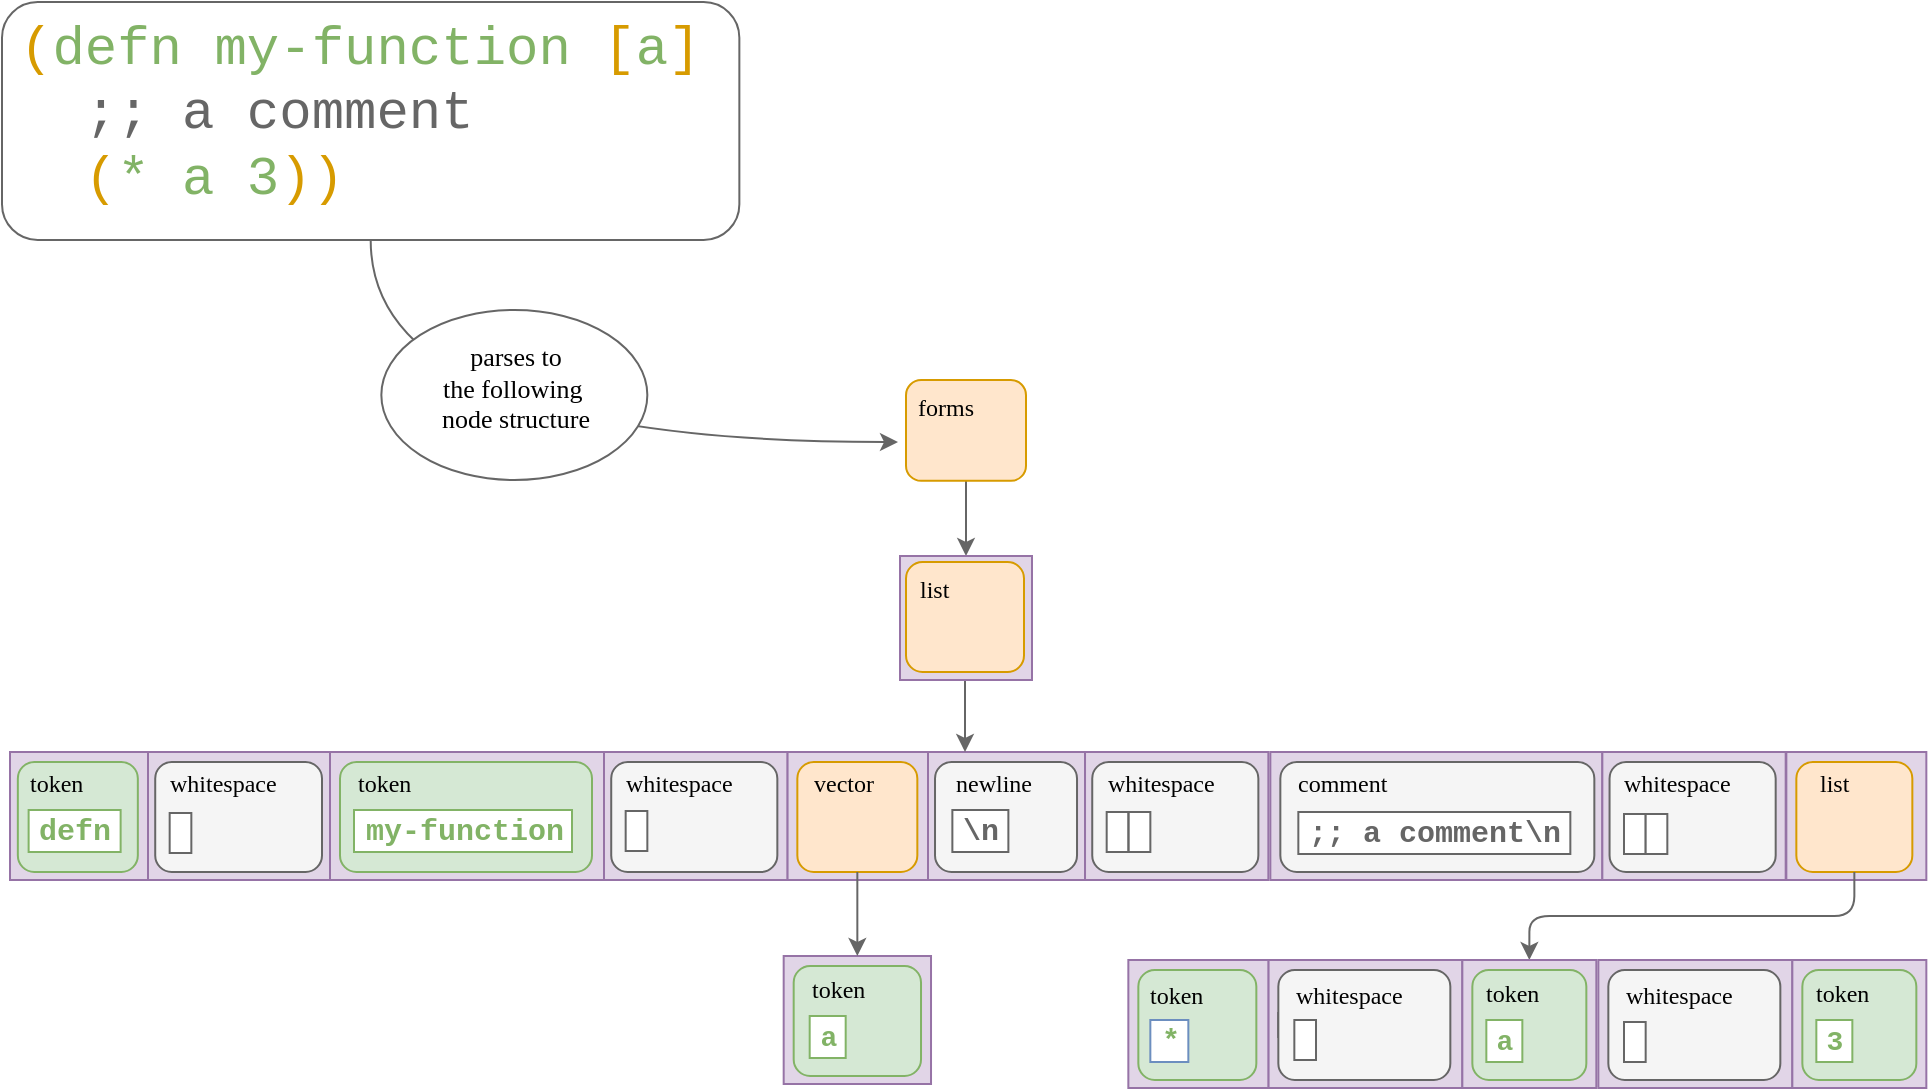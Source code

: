 <mxfile version="14.1.8" type="device"><diagram id="Xrp5WR5JkMQ6Fed5LSRj" name="Page-1"><mxGraphModel dx="1892" dy="1789" grid="0" gridSize="10" guides="1" tooltips="1" connect="1" arrows="1" fold="1" page="0" pageScale="1" pageWidth="850" pageHeight="1100" math="0" shadow="0"><root><mxCell id="0"/><mxCell id="1" parent="0"/><mxCell id="7rm3kaJCgwuNwQrvqeQH-213" value="" style="endArrow=classic;html=1;fontFamily=Courier New;fontSize=12;strokeColor=#666666;exitX=0.5;exitY=1;exitDx=0;exitDy=0;edgeStyle=orthogonalEdgeStyle;curved=1;fillColor=#f5f5f5;" parent="1" source="7rm3kaJCgwuNwQrvqeQH-216" edge="1"><mxGeometry width="50" height="50" relative="1" as="geometry"><mxPoint x="-499.33" y="-470" as="sourcePoint"/><mxPoint x="-146" y="-369" as="targetPoint"/><Array as="points"><mxPoint x="-410" y="-369"/></Array></mxGeometry></mxCell><mxCell id="7rm3kaJCgwuNwQrvqeQH-216" value="" style="rounded=1;whiteSpace=wrap;html=1;comic=0;fontFamily=Courier New;fontSize=12;align=left;glass=0;strokeColor=#666666;" parent="1" vertex="1"><mxGeometry x="-594" y="-589" width="368.68" height="119" as="geometry"/></mxCell><mxCell id="7rm3kaJCgwuNwQrvqeQH-124" value="[" style="rounded=0;whiteSpace=wrap;html=1;comic=0;strokeColor=#9673a6;fillColor=#e1d5e7;align=left;fontSize=14;fontFamily=Courier New;" parent="1" vertex="1"><mxGeometry x="39.17" y="-110" width="97" height="64" as="geometry"/></mxCell><mxCell id="7rm3kaJCgwuNwQrvqeQH-112" value="" style="rounded=0;whiteSpace=wrap;html=1;comic=0;strokeColor=#9673a6;fillColor=#e1d5e7;align=left;fontSize=14;fontFamily=Courier New;" parent="1" vertex="1"><mxGeometry x="-132.49" y="-214" width="80" height="64" as="geometry"/></mxCell><mxCell id="7rm3kaJCgwuNwQrvqeQH-20" value="" style="endArrow=classic;html=1;entryX=0.5;entryY=0;entryDx=0;entryDy=0;exitX=0.5;exitY=1;exitDx=0;exitDy=0;fontSize=14;fontFamily=Courier New;fillColor=#f5f5f5;strokeColor=#666666;" parent="1" source="7rm3kaJCgwuNwQrvqeQH-69" target="7rm3kaJCgwuNwQrvqeQH-62" edge="1"><mxGeometry width="50" height="50" relative="1" as="geometry"><mxPoint x="621" y="-184" as="sourcePoint"/><mxPoint x="661" y="-184" as="targetPoint"/></mxGeometry></mxCell><mxCell id="7rm3kaJCgwuNwQrvqeQH-90" value="" style="rounded=0;whiteSpace=wrap;html=1;comic=0;strokeColor=#9673a6;fillColor=#e1d5e7;align=left;fontSize=14;fontFamily=Courier New;" parent="1" vertex="1"><mxGeometry x="-201.33" y="-214" width="70.33" height="64" as="geometry"/></mxCell><mxCell id="7rm3kaJCgwuNwQrvqeQH-91" value="&lt;div style=&quot;font-size: 14px&quot;&gt;&lt;br&gt;&lt;/div&gt;" style="rounded=1;whiteSpace=wrap;html=1;verticalAlign=top;align=left;fontSize=14;fontFamily=Courier New;fillColor=#ffe6cc;strokeColor=#d79b00;" parent="1" vertex="1"><mxGeometry x="-196.33" y="-209" width="60" height="55" as="geometry"/></mxCell><mxCell id="7rm3kaJCgwuNwQrvqeQH-92" value="&lt;font face=&quot;Verdana&quot; style=&quot;font-size: 12px&quot;&gt;vector&lt;/font&gt;" style="text;html=1;strokeColor=none;fillColor=none;align=left;verticalAlign=middle;whiteSpace=wrap;rounded=0;comic=0;fontFamily=Courier New;fontSize=14;spacingTop=9;" parent="1" vertex="1"><mxGeometry x="-190.33" y="-213" width="44.67" height="20" as="geometry"/></mxCell><mxCell id="7rm3kaJCgwuNwQrvqeQH-93" value="" style="rounded=0;whiteSpace=wrap;html=1;comic=0;strokeColor=#9673a6;fillColor=#e1d5e7;align=left;fontSize=14;fontFamily=Courier New;" parent="1" vertex="1"><mxGeometry x="298.17" y="-214" width="70" height="64" as="geometry"/></mxCell><mxCell id="7rm3kaJCgwuNwQrvqeQH-94" value="&lt;div style=&quot;font-size: 14px&quot;&gt;&lt;br&gt;&lt;/div&gt;" style="rounded=1;whiteSpace=wrap;html=1;verticalAlign=top;align=left;fontSize=14;fontFamily=Courier New;fillColor=#ffe6cc;strokeColor=#d79b00;" parent="1" vertex="1"><mxGeometry x="303.17" y="-209" width="58" height="55" as="geometry"/></mxCell><mxCell id="7rm3kaJCgwuNwQrvqeQH-95" value="&lt;font face=&quot;Verdana&quot; style=&quot;font-size: 12px&quot;&gt;list&lt;/font&gt;" style="text;html=1;strokeColor=none;fillColor=none;align=left;verticalAlign=middle;whiteSpace=wrap;rounded=0;comic=0;fontFamily=Courier New;fontSize=14;spacingTop=9;" parent="1" vertex="1"><mxGeometry x="313.17" y="-213" width="32" height="20" as="geometry"/></mxCell><mxCell id="7rm3kaJCgwuNwQrvqeQH-113" value="&lt;div style=&quot;font-size: 14px&quot;&gt;&lt;br&gt;&lt;/div&gt;" style="rounded=1;whiteSpace=wrap;html=1;verticalAlign=top;align=left;fontSize=14;fontFamily=Courier New;fillColor=#f5f5f5;strokeColor=#666666;fontColor=#333333;" parent="1" vertex="1"><mxGeometry x="-127.49" y="-209" width="71" height="55" as="geometry"/></mxCell><mxCell id="7rm3kaJCgwuNwQrvqeQH-115" value="&lt;font face=&quot;Verdana&quot; style=&quot;font-size: 12px&quot;&gt;newline&lt;/font&gt;" style="text;html=1;strokeColor=none;fillColor=none;align=left;verticalAlign=middle;whiteSpace=wrap;rounded=0;comic=0;fontFamily=Courier New;fontSize=14;spacingTop=9;" parent="1" vertex="1"><mxGeometry x="-119.49" y="-213" width="49.66" height="20" as="geometry"/></mxCell><mxCell id="7rm3kaJCgwuNwQrvqeQH-111" value="" style="group" parent="1" vertex="1" connectable="0"><mxGeometry x="-134.49" y="-210" width="57" height="50" as="geometry"/></mxCell><mxCell id="7rm3kaJCgwuNwQrvqeQH-114" value="&lt;font style=&quot;font-size: 15px&quot; color=&quot;#666666&quot;&gt;&lt;b&gt;\n&lt;/b&gt;&lt;/font&gt;" style="text;html=1;align=center;verticalAlign=middle;resizable=0;points=[];autosize=1;spacing=0;margin=0;comic=0;fontSize=14;fontFamily=Courier New;fillColor=#FFFFFF;strokeColor=#666666;" parent="7rm3kaJCgwuNwQrvqeQH-111" vertex="1"><mxGeometry x="15.675" y="25" width="28" height="21" as="geometry"/></mxCell><mxCell id="7rm3kaJCgwuNwQrvqeQH-123" value="&lt;div style=&quot;font-size: 14px&quot;&gt;&lt;br&gt;&lt;/div&gt;" style="rounded=1;whiteSpace=wrap;html=1;verticalAlign=top;align=left;fontSize=14;fontFamily=Courier New;fillColor=#f5f5f5;strokeColor=#666666;fontColor=#333333;" parent="1" vertex="1"><mxGeometry x="44.17" y="-105" width="86" height="55" as="geometry"/></mxCell><mxCell id="7rm3kaJCgwuNwQrvqeQH-127" value="&lt;font face=&quot;Verdana&quot; style=&quot;font-size: 12px&quot;&gt;whitespace&lt;/font&gt;" style="text;html=1;strokeColor=none;fillColor=none;align=left;verticalAlign=middle;whiteSpace=wrap;rounded=0;comic=0;fontFamily=Courier New;fontSize=14;spacingTop=9;" parent="1" vertex="1"><mxGeometry x="51.17" y="-107" width="84" height="20" as="geometry"/></mxCell><mxCell id="7rm3kaJCgwuNwQrvqeQH-153" value="" style="endArrow=classic;html=1;fontFamily=Courier New;fontSize=14;exitX=0.5;exitY=1;exitDx=0;exitDy=0;edgeStyle=orthogonalEdgeStyle;fillColor=#f5f5f5;strokeColor=#666666;entryX=0.5;entryY=0;entryDx=0;entryDy=0;" parent="1" source="7rm3kaJCgwuNwQrvqeQH-94" target="7rm3kaJCgwuNwQrvqeQH-143" edge="1"><mxGeometry width="50" height="50" relative="1" as="geometry"><mxPoint x="418" y="-59" as="sourcePoint"/><mxPoint x="170" y="-115" as="targetPoint"/></mxGeometry></mxCell><mxCell id="7rm3kaJCgwuNwQrvqeQH-31" value="" style="rounded=0;whiteSpace=wrap;html=1;comic=0;strokeColor=#9673a6;fillColor=#e1d5e7;align=left;fontSize=14;fontFamily=Courier New;" parent="1" vertex="1"><mxGeometry x="40.17" y="-214" width="166" height="64" as="geometry"/></mxCell><mxCell id="7rm3kaJCgwuNwQrvqeQH-26" value="&lt;div style=&quot;font-size: 14px&quot;&gt;&lt;br&gt;&lt;/div&gt;" style="rounded=1;whiteSpace=wrap;html=1;verticalAlign=top;align=left;fontSize=14;fontFamily=Courier New;fillColor=#f5f5f5;strokeColor=#666666;fontColor=#333333;" parent="1" vertex="1"><mxGeometry x="45.17" y="-209" width="157" height="55" as="geometry"/></mxCell><mxCell id="7rm3kaJCgwuNwQrvqeQH-27" value="&lt;font style=&quot;font-size: 15px&quot; color=&quot;#666666&quot;&gt;&lt;b&gt;;; a comment\n&lt;/b&gt;&lt;/font&gt;" style="text;html=1;align=center;verticalAlign=middle;resizable=0;points=[];autosize=1;spacing=0;margin=0;comic=0;fontSize=14;fontFamily=Courier New;fillColor=#FFFFFF;strokeColor=#666666;" parent="1" vertex="1"><mxGeometry x="54.17" y="-184" width="136" height="21" as="geometry"/></mxCell><mxCell id="7rm3kaJCgwuNwQrvqeQH-49" value="&lt;font face=&quot;Verdana&quot; style=&quot;font-size: 12px&quot;&gt;comment&lt;/font&gt;" style="text;html=1;strokeColor=none;fillColor=none;align=left;verticalAlign=middle;whiteSpace=wrap;rounded=0;comic=0;fontFamily=Courier New;fontSize=14;spacingTop=9;" parent="1" vertex="1"><mxGeometry x="52.17" y="-213" width="110" height="20" as="geometry"/></mxCell><mxCell id="7rm3kaJCgwuNwQrvqeQH-81" value="" style="rounded=0;whiteSpace=wrap;html=1;comic=0;strokeColor=#9673a6;fillColor=#e1d5e7;align=left;fontSize=14;fontFamily=Courier New;" parent="1" vertex="1"><mxGeometry x="-430" y="-214" width="137" height="64" as="geometry"/></mxCell><mxCell id="7rm3kaJCgwuNwQrvqeQH-82" value="&lt;div style=&quot;font-size: 14px&quot;&gt;&lt;br&gt;&lt;/div&gt;" style="rounded=1;whiteSpace=wrap;html=1;verticalAlign=top;align=left;fontSize=14;fontFamily=Courier New;fillColor=#d5e8d4;strokeColor=#82b366;" parent="1" vertex="1"><mxGeometry x="-425" y="-209" width="126" height="55" as="geometry"/></mxCell><mxCell id="7rm3kaJCgwuNwQrvqeQH-83" value="&lt;font style=&quot;font-size: 15px&quot; color=&quot;#82b366&quot;&gt;&lt;b&gt;my-function&lt;/b&gt;&lt;/font&gt;" style="text;html=1;align=center;verticalAlign=middle;resizable=0;points=[];autosize=1;spacing=0;margin=0;comic=0;fontSize=14;fontFamily=Courier New;fillColor=#FFFFFF;strokeColor=#82B366;" parent="1" vertex="1"><mxGeometry x="-418" y="-185" width="109" height="21" as="geometry"/></mxCell><mxCell id="7rm3kaJCgwuNwQrvqeQH-84" value="&lt;font face=&quot;Verdana&quot; style=&quot;font-size: 12px&quot;&gt;token&lt;/font&gt;" style="text;html=1;strokeColor=none;fillColor=none;align=left;verticalAlign=middle;whiteSpace=wrap;rounded=0;comic=0;fontFamily=Courier New;fontSize=14;spacingTop=9;" parent="1" vertex="1"><mxGeometry x="-418" y="-213" width="110" height="20" as="geometry"/></mxCell><mxCell id="7rm3kaJCgwuNwQrvqeQH-138" value="" style="rounded=0;whiteSpace=wrap;html=1;comic=0;strokeColor=#9673a6;fillColor=#e1d5e7;align=left;fontSize=14;fontFamily=Courier New;" parent="1" vertex="1"><mxGeometry x="-203.16" y="-112" width="73.67" height="64" as="geometry"/></mxCell><mxCell id="7rm3kaJCgwuNwQrvqeQH-139" value="&lt;div style=&quot;font-size: 14px&quot;&gt;&lt;br&gt;&lt;/div&gt;" style="rounded=1;whiteSpace=wrap;html=1;verticalAlign=top;align=left;fontSize=14;fontFamily=Courier New;fillColor=#d5e8d4;strokeColor=#82b366;" parent="1" vertex="1"><mxGeometry x="-198.16" y="-107" width="63.67" height="55" as="geometry"/></mxCell><mxCell id="7rm3kaJCgwuNwQrvqeQH-141" value="&lt;font face=&quot;Verdana&quot; style=&quot;font-size: 12px&quot;&gt;token&lt;/font&gt;" style="text;html=1;strokeColor=none;fillColor=none;align=left;verticalAlign=middle;whiteSpace=wrap;rounded=0;comic=0;fontFamily=Courier New;fontSize=14;spacingTop=9;" parent="1" vertex="1"><mxGeometry x="-191.16" y="-110" width="44.67" height="20" as="geometry"/></mxCell><mxCell id="7rm3kaJCgwuNwQrvqeQH-42" value="&lt;font style=&quot;font-size: 14px&quot; color=&quot;#82b366&quot;&gt;&lt;b&gt;a&lt;/b&gt;&lt;/font&gt;" style="text;html=1;align=center;verticalAlign=middle;resizable=0;points=[];autosize=1;spacing=0;margin=0;comic=0;fontSize=14;fontFamily=Courier New;fillColor=#FFFFFF;strokeColor=#82B366;" parent="1" vertex="1"><mxGeometry x="-190.16" y="-82" width="18" height="21" as="geometry"/></mxCell><mxCell id="7rm3kaJCgwuNwQrvqeQH-119" value="" style="rounded=0;whiteSpace=wrap;html=1;comic=0;strokeColor=#9673a6;fillColor=#e1d5e7;align=left;fontSize=14;fontFamily=Courier New;" parent="1" vertex="1"><mxGeometry x="-30.83" y="-110" width="70" height="64" as="geometry"/></mxCell><mxCell id="7rm3kaJCgwuNwQrvqeQH-120" value="&lt;div style=&quot;font-size: 14px&quot;&gt;&lt;br&gt;&lt;/div&gt;" style="rounded=1;whiteSpace=wrap;html=1;verticalAlign=top;align=left;fontSize=14;fontFamily=Courier New;fillColor=#d5e8d4;strokeColor=#82b366;" parent="1" vertex="1"><mxGeometry x="-25.83" y="-105" width="59" height="55" as="geometry"/></mxCell><mxCell id="7rm3kaJCgwuNwQrvqeQH-121" value="&lt;font style=&quot;font-size: 15px&quot; color=&quot;#82b366&quot;&gt;&lt;b&gt;*&lt;/b&gt;&lt;/font&gt;" style="text;html=1;align=center;verticalAlign=middle;resizable=0;points=[];autosize=1;strokeColor=#6c8ebf;spacing=0;margin=0;comic=0;fontSize=14;fontFamily=Courier New;fillColor=#FFFFFF;" parent="1" vertex="1"><mxGeometry x="-19.83" y="-80" width="19" height="21" as="geometry"/></mxCell><mxCell id="7rm3kaJCgwuNwQrvqeQH-122" value="&lt;font face=&quot;Verdana&quot; style=&quot;font-size: 12px&quot;&gt;token&lt;/font&gt;" style="text;html=1;strokeColor=none;fillColor=none;align=left;verticalAlign=middle;whiteSpace=wrap;rounded=0;comic=0;fontFamily=Courier New;fontSize=14;spacingTop=9;" parent="1" vertex="1"><mxGeometry x="-21.83" y="-107" width="52" height="20" as="geometry"/></mxCell><mxCell id="7rm3kaJCgwuNwQrvqeQH-143" value="" style="rounded=0;whiteSpace=wrap;html=1;comic=0;strokeColor=#9673a6;fillColor=#e1d5e7;align=left;fontSize=14;fontFamily=Courier New;" parent="1" vertex="1"><mxGeometry x="136.17" y="-110" width="67" height="64" as="geometry"/></mxCell><mxCell id="7rm3kaJCgwuNwQrvqeQH-144" value="&lt;div style=&quot;font-size: 14px&quot;&gt;&lt;br&gt;&lt;/div&gt;" style="rounded=1;whiteSpace=wrap;html=1;verticalAlign=top;align=left;fontSize=14;fontFamily=Courier New;fillColor=#d5e8d4;strokeColor=#82b366;" parent="1" vertex="1"><mxGeometry x="141.17" y="-105" width="57" height="55" as="geometry"/></mxCell><mxCell id="7rm3kaJCgwuNwQrvqeQH-145" value="&lt;font face=&quot;Verdana&quot; style=&quot;font-size: 12px;&quot;&gt;token&lt;/font&gt;" style="text;html=1;strokeColor=none;fillColor=none;align=left;verticalAlign=middle;whiteSpace=wrap;rounded=0;comic=0;fontFamily=Courier New;fontSize=12;spacingTop=9;" parent="1" vertex="1"><mxGeometry x="146.17" y="-108" width="47" height="20" as="geometry"/></mxCell><mxCell id="7rm3kaJCgwuNwQrvqeQH-146" value="&lt;font style=&quot;font-size: 14px&quot; color=&quot;#82b366&quot;&gt;&lt;b&gt;a&lt;/b&gt;&lt;/font&gt;" style="text;html=1;align=center;verticalAlign=middle;resizable=0;points=[];autosize=1;spacing=0;margin=0;comic=0;fontSize=14;fontFamily=Courier New;fillColor=#FFFFFF;strokeColor=#82B366;" parent="1" vertex="1"><mxGeometry x="148.17" y="-80" width="18" height="21" as="geometry"/></mxCell><mxCell id="7rm3kaJCgwuNwQrvqeQH-167" value="" style="group" parent="1" vertex="1" connectable="0"><mxGeometry x="-142" y="-400" width="60" height="55" as="geometry"/></mxCell><mxCell id="7rm3kaJCgwuNwQrvqeQH-69" value="&lt;div style=&quot;font-size: 14px&quot;&gt;&lt;br&gt;&lt;/div&gt;" style="rounded=1;whiteSpace=wrap;html=1;verticalAlign=top;align=left;fontSize=14;fontFamily=Courier New;fillColor=#ffe6cc;strokeColor=#d79b00;" parent="7rm3kaJCgwuNwQrvqeQH-167" vertex="1"><mxGeometry width="60.0" height="50.417" as="geometry"/></mxCell><mxCell id="7rm3kaJCgwuNwQrvqeQH-70" value="&lt;font face=&quot;Verdana&quot; style=&quot;font-size: 12px&quot;&gt;forms&lt;/font&gt;" style="text;html=1;strokeColor=none;fillColor=none;align=left;verticalAlign=middle;whiteSpace=wrap;rounded=0;comic=0;fontFamily=Courier New;fontSize=14;spacingTop=9;" parent="7rm3kaJCgwuNwQrvqeQH-167" vertex="1"><mxGeometry x="3.529" width="38.824" height="18.333" as="geometry"/></mxCell><mxCell id="7rm3kaJCgwuNwQrvqeQH-56" value="" style="rounded=0;whiteSpace=wrap;html=1;comic=0;strokeColor=#9673a6;fillColor=#e1d5e7;align=left;fontSize=14;fontFamily=Courier New;" parent="1" vertex="1"><mxGeometry x="-590" y="-214" width="69" height="64" as="geometry"/></mxCell><mxCell id="7rm3kaJCgwuNwQrvqeQH-57" value="&lt;div style=&quot;font-size: 14px&quot;&gt;&lt;br&gt;&lt;/div&gt;" style="rounded=1;whiteSpace=wrap;html=1;verticalAlign=top;align=left;fontSize=14;fontFamily=Courier New;fillColor=#d5e8d4;strokeColor=#82b366;" parent="1" vertex="1"><mxGeometry x="-586.08" y="-209" width="60" height="55" as="geometry"/></mxCell><mxCell id="7rm3kaJCgwuNwQrvqeQH-58" value="&lt;font style=&quot;font-size: 15px&quot; color=&quot;#82b366&quot;&gt;&lt;b&gt;defn&lt;/b&gt;&lt;/font&gt;" style="text;html=1;align=center;verticalAlign=middle;resizable=0;points=[];autosize=1;spacing=0;margin=0;comic=0;fontSize=14;fontFamily=Courier New;fillColor=#ffffff;strokeColor=#82B366;" parent="1" vertex="1"><mxGeometry x="-580.683" y="-185" width="46" height="21" as="geometry"/></mxCell><mxCell id="7rm3kaJCgwuNwQrvqeQH-59" value="&lt;font face=&quot;Verdana&quot; style=&quot;font-size: 12px&quot;&gt;token&lt;/font&gt;" style="text;html=1;strokeColor=none;fillColor=none;align=left;verticalAlign=middle;whiteSpace=wrap;rounded=0;comic=0;fontFamily=Courier New;fontSize=14;spacingTop=9;" parent="1" vertex="1"><mxGeometry x="-582.25" y="-213" width="54.25" height="20" as="geometry"/></mxCell><mxCell id="7rm3kaJCgwuNwQrvqeQH-171" value="" style="rounded=0;whiteSpace=wrap;html=1;comic=0;strokeColor=#9673a6;fillColor=#e1d5e7;align=left;fontSize=14;fontFamily=Courier New;" parent="1" vertex="1"><mxGeometry x="-293" y="-214" width="91.67" height="64" as="geometry"/></mxCell><mxCell id="7rm3kaJCgwuNwQrvqeQH-172" value="&lt;div style=&quot;font-size: 14px&quot;&gt;&lt;br&gt;&lt;/div&gt;" style="rounded=1;whiteSpace=wrap;html=1;verticalAlign=top;align=left;fontSize=14;fontFamily=Courier New;fillColor=#f5f5f5;strokeColor=#666666;fontColor=#333333;" parent="1" vertex="1"><mxGeometry x="-289.39" y="-209" width="83.06" height="55" as="geometry"/></mxCell><mxCell id="7rm3kaJCgwuNwQrvqeQH-173" value="&amp;nbsp;" style="text;html=1;align=center;verticalAlign=middle;whiteSpace=wrap;rounded=0;comic=0;fontSize=14;fontFamily=Courier New;fillColor=#FFFFFF;strokeColor=#666666;" parent="1" vertex="1"><mxGeometry x="-282.167" y="-184.5" width="10.833" height="20" as="geometry"/></mxCell><mxCell id="7rm3kaJCgwuNwQrvqeQH-174" value="&lt;font face=&quot;Verdana&quot; style=&quot;font-size: 12px&quot;&gt;whitespace&lt;/font&gt;" style="text;html=1;strokeColor=none;fillColor=none;align=left;verticalAlign=middle;whiteSpace=wrap;rounded=0;comic=0;fontFamily=Courier New;fontSize=14;spacingTop=9;" parent="1" vertex="1"><mxGeometry x="-283.837" y="-213" width="97.5" height="20" as="geometry"/></mxCell><mxCell id="7rm3kaJCgwuNwQrvqeQH-45" value="" style="endArrow=classic;html=1;fontSize=14;exitX=0.5;exitY=1;exitDx=0;exitDy=0;entryX=0.5;entryY=0;entryDx=0;entryDy=0;fontFamily=Courier New;fillColor=#f5f5f5;strokeColor=#666666;" parent="1" source="7rm3kaJCgwuNwQrvqeQH-91" target="7rm3kaJCgwuNwQrvqeQH-138" edge="1"><mxGeometry width="50" height="50" relative="1" as="geometry"><mxPoint x="38.33" y="-150" as="sourcePoint"/><mxPoint x="93.33" y="-150" as="targetPoint"/></mxGeometry></mxCell><mxCell id="7rm3kaJCgwuNwQrvqeQH-28" value="" style="endArrow=classic;html=1;entryX=0.25;entryY=0;entryDx=0;entryDy=0;exitX=0.5;exitY=1;exitDx=0;exitDy=0;fontSize=14;fontFamily=Courier New;fillColor=#f5f5f5;strokeColor=#666666;" parent="1" source="7rm3kaJCgwuNwQrvqeQH-63" target="7rm3kaJCgwuNwQrvqeQH-112" edge="1"><mxGeometry width="50" height="50" relative="1" as="geometry"><mxPoint x="377" y="-157" as="sourcePoint"/><mxPoint x="422" y="-157" as="targetPoint"/></mxGeometry></mxCell><mxCell id="7rm3kaJCgwuNwQrvqeQH-185" style="edgeStyle=none;rounded=0;orthogonalLoop=1;jettySize=auto;html=1;entryX=1;entryY=0.5;entryDx=0;entryDy=0;fontFamily=Courier New;fontSize=14;" parent="1" source="7rm3kaJCgwuNwQrvqeQH-115" target="7rm3kaJCgwuNwQrvqeQH-115" edge="1"><mxGeometry relative="1" as="geometry"/></mxCell><mxCell id="7rm3kaJCgwuNwQrvqeQH-188" style="edgeStyle=none;rounded=0;orthogonalLoop=1;jettySize=auto;html=1;entryX=1;entryY=0.5;entryDx=0;entryDy=0;fontFamily=Courier New;fontSize=14;" parent="1" source="7rm3kaJCgwuNwQrvqeQH-145" target="7rm3kaJCgwuNwQrvqeQH-145" edge="1"><mxGeometry relative="1" as="geometry"/></mxCell><mxCell id="7rm3kaJCgwuNwQrvqeQH-189" value="" style="rounded=0;whiteSpace=wrap;html=1;comic=0;strokeColor=#9673a6;fillColor=#e1d5e7;align=left;fontSize=14;fontFamily=Courier New;" parent="1" vertex="1"><mxGeometry x="204.17" y="-110" width="97" height="64" as="geometry"/></mxCell><mxCell id="7rm3kaJCgwuNwQrvqeQH-190" value="&lt;div style=&quot;font-size: 14px&quot;&gt;&lt;br&gt;&lt;/div&gt;" style="rounded=1;whiteSpace=wrap;html=1;verticalAlign=top;align=left;fontSize=14;fontFamily=Courier New;fillColor=#f5f5f5;strokeColor=#666666;fontColor=#333333;" parent="1" vertex="1"><mxGeometry x="209.17" y="-105" width="86" height="55" as="geometry"/></mxCell><mxCell id="7rm3kaJCgwuNwQrvqeQH-192" value="&lt;font face=&quot;Verdana&quot; style=&quot;font-size: 12px&quot;&gt;whitespace&lt;/font&gt;" style="text;html=1;strokeColor=none;fillColor=none;align=left;verticalAlign=middle;whiteSpace=wrap;rounded=0;comic=0;fontFamily=Courier New;fontSize=14;spacingTop=9;" parent="1" vertex="1"><mxGeometry x="216.17" y="-107" width="84" height="20" as="geometry"/></mxCell><mxCell id="7rm3kaJCgwuNwQrvqeQH-193" value="" style="rounded=0;whiteSpace=wrap;html=1;comic=0;strokeColor=#9673a6;fillColor=#e1d5e7;align=left;fontSize=14;fontFamily=Courier New;" parent="1" vertex="1"><mxGeometry x="301.17" y="-110" width="67" height="64" as="geometry"/></mxCell><mxCell id="7rm3kaJCgwuNwQrvqeQH-194" value="&lt;div style=&quot;font-size: 14px&quot;&gt;&lt;br&gt;&lt;/div&gt;" style="rounded=1;whiteSpace=wrap;html=1;verticalAlign=top;align=left;fontSize=14;fontFamily=Courier New;fillColor=#d5e8d4;strokeColor=#82b366;" parent="1" vertex="1"><mxGeometry x="306.17" y="-105" width="57" height="55" as="geometry"/></mxCell><mxCell id="7rm3kaJCgwuNwQrvqeQH-195" value="&lt;font face=&quot;Verdana&quot; style=&quot;font-size: 12px;&quot;&gt;token&lt;/font&gt;" style="text;html=1;strokeColor=none;fillColor=none;align=left;verticalAlign=middle;whiteSpace=wrap;rounded=0;comic=0;fontFamily=Courier New;fontSize=12;spacingTop=9;" parent="1" vertex="1"><mxGeometry x="311.17" y="-108" width="47" height="20" as="geometry"/></mxCell><mxCell id="7rm3kaJCgwuNwQrvqeQH-196" value="&lt;font style=&quot;font-size: 14px&quot; color=&quot;#82b366&quot;&gt;&lt;b&gt;3&lt;/b&gt;&lt;/font&gt;" style="text;html=1;align=center;verticalAlign=middle;resizable=0;points=[];autosize=1;spacing=0;margin=0;comic=0;fontSize=14;fontFamily=Courier New;fillColor=#FFFFFF;strokeColor=#82B366;" parent="1" vertex="1"><mxGeometry x="313.17" y="-80" width="18" height="21" as="geometry"/></mxCell><mxCell id="7rm3kaJCgwuNwQrvqeQH-197" style="edgeStyle=none;rounded=0;orthogonalLoop=1;jettySize=auto;html=1;entryX=1;entryY=0.5;entryDx=0;entryDy=0;fontFamily=Courier New;fontSize=14;" parent="1" source="7rm3kaJCgwuNwQrvqeQH-195" target="7rm3kaJCgwuNwQrvqeQH-195" edge="1"><mxGeometry relative="1" as="geometry"/></mxCell><mxCell id="7rm3kaJCgwuNwQrvqeQH-62" value="" style="rounded=0;whiteSpace=wrap;html=1;comic=0;strokeColor=#9673a6;fillColor=#e1d5e7;align=left;fontSize=14;fontFamily=Courier New;" parent="1" vertex="1"><mxGeometry x="-145" y="-312" width="66" height="62" as="geometry"/></mxCell><mxCell id="7rm3kaJCgwuNwQrvqeQH-63" value="&lt;div style=&quot;font-size: 14px&quot;&gt;&lt;br&gt;&lt;/div&gt;" style="rounded=1;whiteSpace=wrap;html=1;verticalAlign=top;align=left;fontSize=14;fontFamily=Courier New;fillColor=#ffe6cc;strokeColor=#d79b00;" parent="1" vertex="1"><mxGeometry x="-142" y="-309" width="59" height="55" as="geometry"/></mxCell><mxCell id="7rm3kaJCgwuNwQrvqeQH-65" value="&lt;font face=&quot;Verdana&quot; style=&quot;font-size: 12px&quot;&gt;list&lt;/font&gt;" style="text;html=1;strokeColor=none;fillColor=none;align=left;verticalAlign=middle;whiteSpace=wrap;rounded=0;comic=0;fontFamily=Courier New;fontSize=14;spacingTop=9;" parent="1" vertex="1"><mxGeometry x="-137.359" y="-309.929" width="40.751" height="20.286" as="geometry"/></mxCell><mxCell id="7rm3kaJCgwuNwQrvqeQH-74" value="" style="rounded=0;whiteSpace=wrap;html=1;comic=0;strokeColor=#9673a6;fillColor=#e1d5e7;align=left;fontSize=14;fontFamily=Courier New;" parent="1" vertex="1"><mxGeometry x="-521" y="-214" width="91" height="64" as="geometry"/></mxCell><mxCell id="7rm3kaJCgwuNwQrvqeQH-75" value="&lt;div style=&quot;font-size: 14px&quot;&gt;&lt;br&gt;&lt;/div&gt;" style="rounded=1;whiteSpace=wrap;html=1;verticalAlign=top;align=left;fontSize=14;fontFamily=Courier New;fillColor=#f5f5f5;strokeColor=#666666;fontColor=#333333;" parent="1" vertex="1"><mxGeometry x="-517.39" y="-209" width="83.39" height="55" as="geometry"/></mxCell><mxCell id="7rm3kaJCgwuNwQrvqeQH-15" value="&amp;nbsp;" style="text;html=1;align=center;verticalAlign=middle;whiteSpace=wrap;rounded=0;comic=0;fontSize=14;fontFamily=Courier New;fillColor=#FFFFFF;strokeColor=#666666;" parent="1" vertex="1"><mxGeometry x="-510.167" y="-183.5" width="10.833" height="20" as="geometry"/></mxCell><mxCell id="7rm3kaJCgwuNwQrvqeQH-77" value="&lt;font face=&quot;Verdana&quot; style=&quot;font-size: 12px&quot;&gt;whitespace&lt;/font&gt;" style="text;html=1;strokeColor=none;fillColor=none;align=left;verticalAlign=middle;whiteSpace=wrap;rounded=0;comic=0;fontFamily=Courier New;fontSize=14;spacingTop=9;" parent="1" vertex="1"><mxGeometry x="-512.169" y="-213" width="69.78" height="20" as="geometry"/></mxCell><mxCell id="7rm3kaJCgwuNwQrvqeQH-198" value="" style="rounded=0;whiteSpace=wrap;html=1;comic=0;strokeColor=#9673a6;fillColor=#e1d5e7;align=left;fontSize=14;fontFamily=Courier New;" parent="1" vertex="1"><mxGeometry x="-52.49" y="-214" width="91.67" height="64" as="geometry"/></mxCell><mxCell id="7rm3kaJCgwuNwQrvqeQH-199" value="&lt;div style=&quot;font-size: 14px&quot;&gt;&lt;br&gt;&lt;/div&gt;" style="rounded=1;whiteSpace=wrap;html=1;verticalAlign=top;align=left;fontSize=14;fontFamily=Courier New;fillColor=#f5f5f5;strokeColor=#666666;fontColor=#333333;" parent="1" vertex="1"><mxGeometry x="-48.88" y="-209" width="83.06" height="55" as="geometry"/></mxCell><mxCell id="7rm3kaJCgwuNwQrvqeQH-204" value="&lt;font face=&quot;Verdana&quot; style=&quot;font-size: 12px&quot;&gt;whitespace&lt;/font&gt;" style="text;html=1;strokeColor=none;fillColor=none;align=left;verticalAlign=middle;whiteSpace=wrap;rounded=0;comic=0;fontFamily=Courier New;fontSize=14;spacingTop=9;" parent="1" vertex="1"><mxGeometry x="-43.33" y="-213" width="97.5" height="20" as="geometry"/></mxCell><mxCell id="7rm3kaJCgwuNwQrvqeQH-205" value="" style="rounded=0;whiteSpace=wrap;html=1;comic=0;strokeColor=#9673a6;fillColor=#e1d5e7;align=left;fontSize=14;fontFamily=Courier New;" parent="1" vertex="1"><mxGeometry x="206.17" y="-214" width="91.67" height="64" as="geometry"/></mxCell><mxCell id="7rm3kaJCgwuNwQrvqeQH-206" value="&lt;div style=&quot;font-size: 14px&quot;&gt;&lt;br&gt;&lt;/div&gt;" style="rounded=1;whiteSpace=wrap;html=1;verticalAlign=top;align=left;fontSize=14;fontFamily=Courier New;fillColor=#f5f5f5;strokeColor=#666666;fontColor=#333333;" parent="1" vertex="1"><mxGeometry x="209.78" y="-209" width="83.06" height="55" as="geometry"/></mxCell><mxCell id="7rm3kaJCgwuNwQrvqeQH-208" value="&lt;font face=&quot;Verdana&quot; style=&quot;font-size: 12px&quot;&gt;whitespace&lt;/font&gt;" style="text;html=1;strokeColor=none;fillColor=none;align=left;verticalAlign=middle;whiteSpace=wrap;rounded=0;comic=0;fontFamily=Courier New;fontSize=14;spacingTop=9;" parent="1" vertex="1"><mxGeometry x="215.33" y="-213" width="97.5" height="20" as="geometry"/></mxCell><mxCell id="7rm3kaJCgwuNwQrvqeQH-166" value="&lt;div style=&quot;font-size: 27px&quot;&gt;&lt;font style=&quot;font-size: 27px&quot;&gt;&lt;font color=&quot;#d79b00&quot;&gt;(&lt;/font&gt;&lt;font color=&quot;#82b366&quot;&gt;defn&lt;/font&gt; &lt;font color=&quot;#82b366&quot;&gt;my-function&lt;/font&gt; &lt;font color=&quot;#d79b00&quot;&gt;[&lt;/font&gt;&lt;font color=&quot;#82b366&quot;&gt;a&lt;/font&gt;&lt;font color=&quot;#d79b00&quot;&gt;]&lt;/font&gt;&lt;/font&gt;&lt;/div&gt;&lt;div style=&quot;font-size: 27px&quot;&gt;&lt;font style=&quot;font-size: 27px&quot;&gt;&amp;nbsp; &lt;font color=&quot;#666666&quot;&gt;;; a comment&lt;/font&gt;&lt;/font&gt;&lt;/div&gt;&lt;div style=&quot;font-size: 27px&quot;&gt;&lt;font style=&quot;font-size: 27px&quot;&gt;&amp;nbsp; &lt;font color=&quot;#d79b00&quot;&gt;(&lt;/font&gt;&lt;font color=&quot;#82b366&quot;&gt;* a 3&lt;/font&gt;&lt;font color=&quot;#d79b00&quot;&gt;))&lt;/font&gt;&lt;/font&gt;&lt;/div&gt;&lt;div style=&quot;font-size: 27px&quot;&gt;&lt;br&gt;&lt;/div&gt;" style="text;html=1;align=left;verticalAlign=middle;resizable=0;points=[];autosize=1;fontSize=14;fontFamily=Courier New;spacing=2;" parent="1" vertex="1"><mxGeometry x="-586.66" y="-555" width="354" height="76" as="geometry"/></mxCell><mxCell id="HdbqBhVnjgmW_WV8LxuF-2" value="&amp;nbsp;" style="text;html=1;align=center;verticalAlign=middle;whiteSpace=wrap;rounded=0;comic=0;fontSize=14;fontFamily=Courier New;fillColor=#FFFFFF;strokeColor=#666666;" parent="1" vertex="1"><mxGeometry x="52.17" y="-80" width="10.833" height="20" as="geometry"/></mxCell><mxCell id="HdbqBhVnjgmW_WV8LxuF-3" value="&amp;nbsp;" style="text;html=1;align=center;verticalAlign=middle;whiteSpace=wrap;rounded=0;comic=0;fontSize=14;fontFamily=Courier New;fillColor=#FFFFFF;strokeColor=#666666;" parent="1" vertex="1"><mxGeometry x="217" y="-79" width="10.833" height="20" as="geometry"/></mxCell><mxCell id="HdbqBhVnjgmW_WV8LxuF-4" value="&amp;nbsp;" style="text;html=1;align=center;verticalAlign=middle;whiteSpace=wrap;rounded=0;comic=0;fontSize=14;fontFamily=Courier New;fillColor=#FFFFFF;strokeColor=#666666;" parent="1" vertex="1"><mxGeometry x="-41.66" y="-184" width="10.833" height="20" as="geometry"/></mxCell><mxCell id="HdbqBhVnjgmW_WV8LxuF-5" value="&amp;nbsp;" style="text;html=1;align=center;verticalAlign=middle;whiteSpace=wrap;rounded=0;comic=0;fontSize=14;fontFamily=Courier New;fillColor=#FFFFFF;strokeColor=#666666;" parent="1" vertex="1"><mxGeometry x="-30.66" y="-184" width="10.833" height="20" as="geometry"/></mxCell><mxCell id="HdbqBhVnjgmW_WV8LxuF-6" value="&amp;nbsp;" style="text;html=1;align=center;verticalAlign=middle;whiteSpace=wrap;rounded=0;comic=0;fontSize=14;fontFamily=Courier New;fillColor=#FFFFFF;strokeColor=#666666;" parent="1" vertex="1"><mxGeometry x="217" y="-183" width="10.833" height="20" as="geometry"/></mxCell><mxCell id="HdbqBhVnjgmW_WV8LxuF-7" value="&amp;nbsp;" style="text;html=1;align=center;verticalAlign=middle;whiteSpace=wrap;rounded=0;comic=0;fontSize=14;fontFamily=Courier New;fillColor=#FFFFFF;strokeColor=#666666;" parent="1" vertex="1"><mxGeometry x="227.83" y="-183" width="10.833" height="20" as="geometry"/></mxCell><mxCell id="m5Vg1eckK_JlPQXjMn-C-1" value="" style="ellipse;whiteSpace=wrap;html=1;strokeColor=#666666;" vertex="1" parent="1"><mxGeometry x="-404.33" y="-435" width="133" height="85" as="geometry"/></mxCell><mxCell id="m5Vg1eckK_JlPQXjMn-C-4" value="&lt;span style=&quot;font-family: &amp;#34;verdana&amp;#34; ; font-size: 13px&quot;&gt;parses to&lt;/span&gt;&lt;br style=&quot;font-family: &amp;#34;verdana&amp;#34; ; font-size: 13px&quot;&gt;&lt;span style=&quot;font-family: &amp;#34;verdana&amp;#34; ; font-size: 13px&quot;&gt;the&amp;nbsp;following&amp;nbsp;&lt;/span&gt;&lt;br style=&quot;font-family: &amp;#34;verdana&amp;#34; ; font-size: 13px&quot;&gt;&lt;span style=&quot;font-family: &amp;#34;verdana&amp;#34; ; font-size: 13px&quot;&gt;node structure&lt;/span&gt;" style="text;html=1;strokeColor=none;fillColor=none;align=center;verticalAlign=middle;whiteSpace=wrap;rounded=0;" vertex="1" parent="1"><mxGeometry x="-387.33" y="-430" width="100" height="68.5" as="geometry"/></mxCell></root></mxGraphModel></diagram></mxfile>